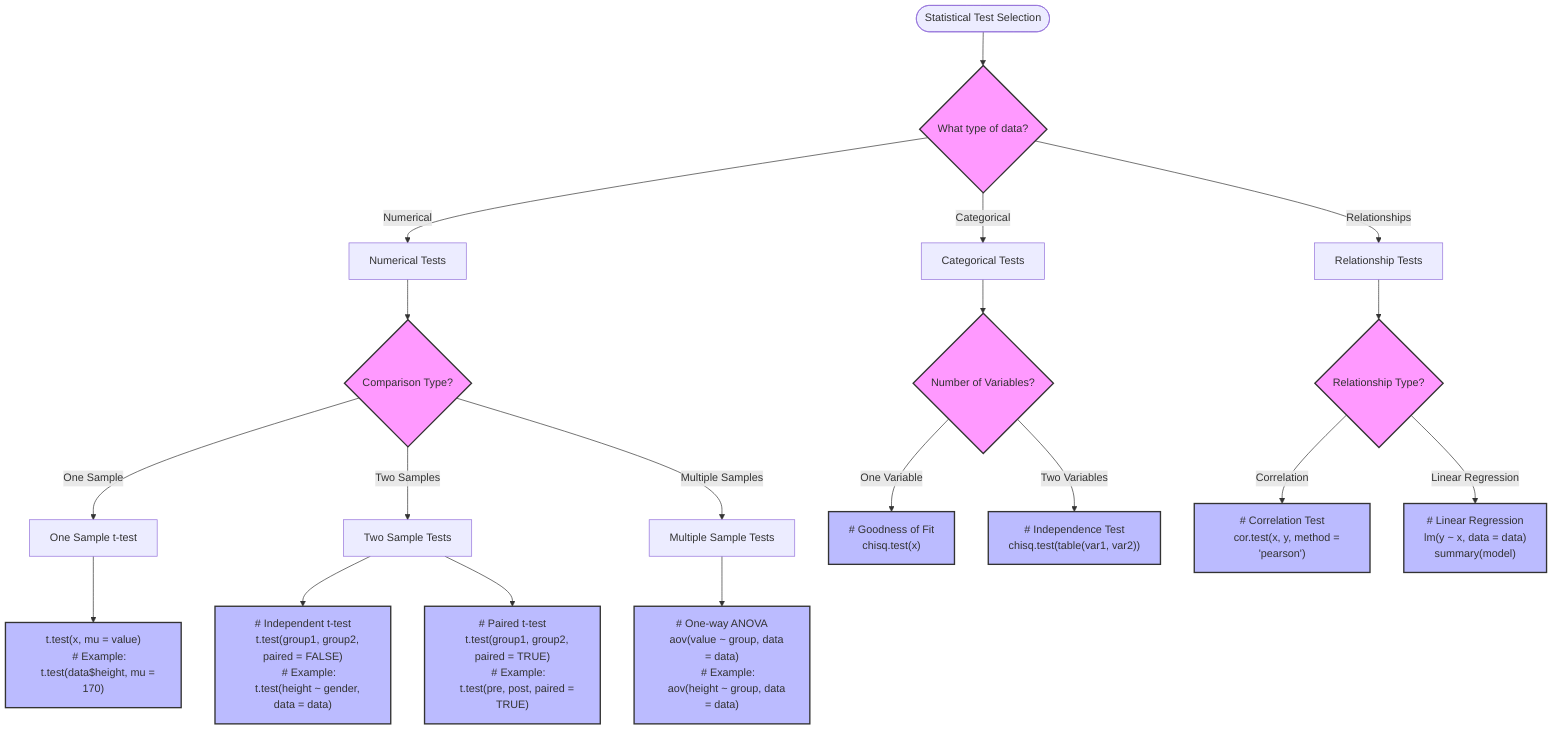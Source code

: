 flowchart TD
    Start([Statistical Test Selection]) --> DataType{What type of data?}
    
    DataType -->|Numerical| NumTests[Numerical Tests]
    DataType -->|Categorical| CatTests[Categorical Tests]
    DataType -->|Relationships| RelTests[Relationship Tests]
    
    %% Numerical Tests
    NumTests --> CompType1{Comparison Type?}
    CompType1 -->|One Sample| OneSamp[One Sample t-test]
    CompType1 -->|Two Samples| TwoSamp[Two Sample Tests]
    CompType1 -->|Multiple Samples| MultiSamp[Multiple Sample Tests]
    
    OneSamp --> OneSampCode["t.test(x, mu = value)
    # Example:
    t.test(data$height, mu = 170)"]
    
    TwoSamp --> IndepT["# Independent t-test
    t.test(group1, group2, paired = FALSE)
    # Example:
    t.test(height ~ gender, data = data)"]
    
    TwoSamp --> PairedT["# Paired t-test
    t.test(group1, group2, paired = TRUE)
    # Example:
    t.test(pre, post, paired = TRUE)"]
    
    MultiSamp --> AnovaCode["# One-way ANOVA
    aov(value ~ group, data = data)
    # Example:
    aov(height ~ group, data = data)"]
    
    %% Categorical Tests
    CatTests --> CompType2{Number of Variables?}
    CompType2 -->|One Variable| GoodFit["# Goodness of Fit
    chisq.test(x)"]
    CompType2 -->|Two Variables| IndepTest["# Independence Test
    chisq.test(table(var1, var2))"]
    
    %% Relationship Tests
    RelTests --> RelType{Relationship Type?}
    RelType -->|Correlation| CorTest["# Correlation Test
    cor.test(x, y, method = 'pearson')"]
    RelType -->|Linear Regression| RegTest["# Linear Regression
    lm(y ~ x, data = data)
    summary(model)"]
    
    classDef decision fill:#f9f,stroke:#333,stroke-width:2px
    classDef code fill:#bbf,stroke:#333,stroke-width:2px
    class DataType,CompType1,CompType2,RelType decision
    class OneSampCode,IndepT,PairedT,AnovaCode,GoodFit,IndepTest,CorTest,RegTest code